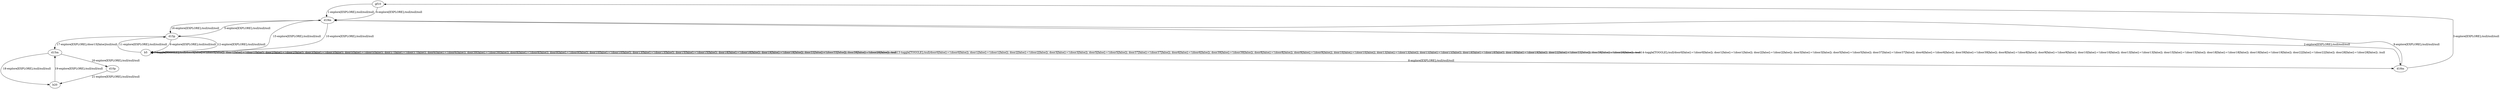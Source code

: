 # Total number of goals covered by this test: 1
# d10p --> b20

digraph g {
"gf10" -> "d19m" [label = "1-explore[EXPLORE];/null/null/null"];
"d19m" -> "d18m" [label = "2-explore[EXPLORE];/null/null/null"];
"d18m" -> "gf10" [label = "3-explore[EXPLORE];/null/null/null"];
"gf10" -> "d19m" [label = "4-explore[EXPLORE];/null/null/null"];
"d19m" -> "d15p" [label = "5-explore[EXPLORE];/null/null/null"];
"d15p" -> "b5" [label = "6-explore[EXPLORE];/null/null/null"];
"b5" -> "b5" [label = "7-toggle[TOGGLE];/null/door0[false]:=!(door0[false]); door1[false]:=!(door1[false]); door2[false]:=!(door2[false]); door3[false]:=!(door3[false]); door5[false]:=!(door5[false]); door37[false]:=!(door37[false]); door6[false]:=!(door6[false]); door39[false]:=!(door39[false]); door8[false]:=!(door8[false]); door9[false]:=!(door9[false]); door10[false]:=!(door10[false]); door13[false]:=!(door13[false]); door15[false]:=!(door15[false]); door18[false]:=!(door18[false]); door19[false]:=!(door19[false]); door22[false]:=!(door22[false]); door28[false]:=!(door28[false]); /null"];
"b5" -> "d18m" [label = "8-explore[EXPLORE];/null/null/null"];
"d18m" -> "d19m" [label = "9-explore[EXPLORE];/null/null/null"];
"d19m" -> "b5" [label = "10-explore[EXPLORE];/null/null/null"];
"b5" -> "d15p" [label = "11-explore[EXPLORE];/null/null/null"];
"d15p" -> "b5" [label = "12-explore[EXPLORE];/null/null/null"];
"b5" -> "b5" [label = "13-toggle[TOGGLE];/null/door0[false]:=!(door0[false]); door1[false]:=!(door1[false]); door2[false]:=!(door2[false]); door3[false]:=!(door3[false]); door5[false]:=!(door5[false]); door37[false]:=!(door37[false]); door6[false]:=!(door6[false]); door39[false]:=!(door39[false]); door8[false]:=!(door8[false]); door9[false]:=!(door9[false]); door10[false]:=!(door10[false]); door13[false]:=!(door13[false]); door15[false]:=!(door15[false]); door18[false]:=!(door18[false]); door19[false]:=!(door19[false]); door22[false]:=!(door22[false]); door28[false]:=!(door28[false]); /null"];
"b5" -> "b5" [label = "14-toggle[TOGGLE];/null/door0[false]:=!(door0[false]); door1[false]:=!(door1[false]); door2[false]:=!(door2[false]); door3[false]:=!(door3[false]); door5[false]:=!(door5[false]); door37[false]:=!(door37[false]); door6[false]:=!(door6[false]); door39[false]:=!(door39[false]); door8[false]:=!(door8[false]); door9[false]:=!(door9[false]); door10[false]:=!(door10[false]); door13[false]:=!(door13[false]); door15[false]:=!(door15[false]); door18[false]:=!(door18[false]); door19[false]:=!(door19[false]); door22[false]:=!(door22[false]); door28[false]:=!(door28[false]); /null"];
"b5" -> "d19m" [label = "15-explore[EXPLORE];/null/null/null"];
"d19m" -> "d15p" [label = "16-explore[EXPLORE];/null/null/null"];
"d15p" -> "d15m" [label = "17-explore[EXPLORE];/door15[false]/null/null"];
"d15m" -> "b20" [label = "18-explore[EXPLORE];/null/null/null"];
"b20" -> "d15m" [label = "19-explore[EXPLORE];/null/null/null"];
"d15m" -> "d10p" [label = "20-explore[EXPLORE];/null/null/null"];
"d10p" -> "b20" [label = "21-explore[EXPLORE];/null/null/null"];
}